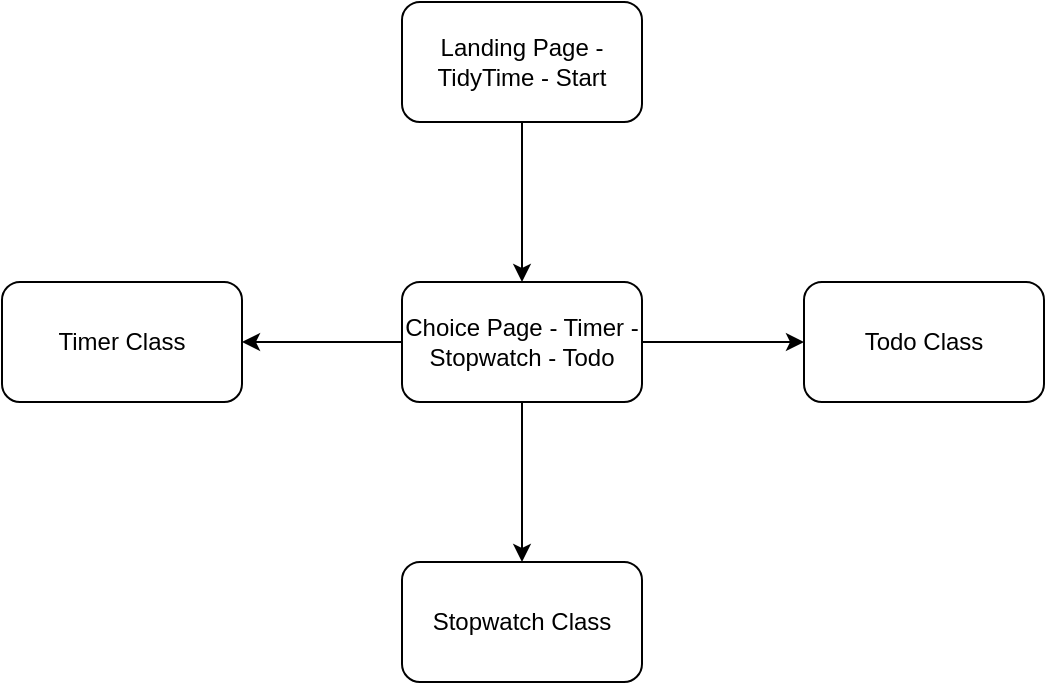 <mxfile version="24.9.2">
  <diagram name="Page-1" id="yfexSz4o3W-W5R2Zji1a">
    <mxGraphModel dx="1674" dy="784" grid="1" gridSize="10" guides="1" tooltips="1" connect="1" arrows="1" fold="1" page="1" pageScale="1" pageWidth="850" pageHeight="1100" math="0" shadow="0">
      <root>
        <mxCell id="0" />
        <mxCell id="1" parent="0" />
        <mxCell id="IPVnN4k0WHXBOFVn2Vio-3" value="" style="edgeStyle=orthogonalEdgeStyle;rounded=0;orthogonalLoop=1;jettySize=auto;html=1;" edge="1" parent="1" source="IPVnN4k0WHXBOFVn2Vio-1" target="IPVnN4k0WHXBOFVn2Vio-2">
          <mxGeometry relative="1" as="geometry" />
        </mxCell>
        <mxCell id="IPVnN4k0WHXBOFVn2Vio-1" value="Landing Page - TidyTime - Start" style="rounded=1;whiteSpace=wrap;html=1;" vertex="1" parent="1">
          <mxGeometry x="365" y="30" width="120" height="60" as="geometry" />
        </mxCell>
        <mxCell id="IPVnN4k0WHXBOFVn2Vio-5" value="" style="edgeStyle=orthogonalEdgeStyle;rounded=0;orthogonalLoop=1;jettySize=auto;html=1;" edge="1" parent="1" source="IPVnN4k0WHXBOFVn2Vio-2" target="IPVnN4k0WHXBOFVn2Vio-4">
          <mxGeometry relative="1" as="geometry" />
        </mxCell>
        <mxCell id="IPVnN4k0WHXBOFVn2Vio-7" value="" style="edgeStyle=orthogonalEdgeStyle;rounded=0;orthogonalLoop=1;jettySize=auto;html=1;" edge="1" parent="1" source="IPVnN4k0WHXBOFVn2Vio-2" target="IPVnN4k0WHXBOFVn2Vio-6">
          <mxGeometry relative="1" as="geometry" />
        </mxCell>
        <mxCell id="IPVnN4k0WHXBOFVn2Vio-9" value="" style="edgeStyle=orthogonalEdgeStyle;rounded=0;orthogonalLoop=1;jettySize=auto;html=1;" edge="1" parent="1" source="IPVnN4k0WHXBOFVn2Vio-2" target="IPVnN4k0WHXBOFVn2Vio-8">
          <mxGeometry relative="1" as="geometry" />
        </mxCell>
        <mxCell id="IPVnN4k0WHXBOFVn2Vio-2" value="Choice Page - Timer - Stopwatch - Todo" style="rounded=1;whiteSpace=wrap;html=1;" vertex="1" parent="1">
          <mxGeometry x="365" y="170" width="120" height="60" as="geometry" />
        </mxCell>
        <mxCell id="IPVnN4k0WHXBOFVn2Vio-4" value="Timer Class" style="whiteSpace=wrap;html=1;rounded=1;" vertex="1" parent="1">
          <mxGeometry x="165" y="170" width="120" height="60" as="geometry" />
        </mxCell>
        <mxCell id="IPVnN4k0WHXBOFVn2Vio-6" value="Todo Class" style="whiteSpace=wrap;html=1;rounded=1;" vertex="1" parent="1">
          <mxGeometry x="566" y="170" width="120" height="60" as="geometry" />
        </mxCell>
        <mxCell id="IPVnN4k0WHXBOFVn2Vio-8" value="Stopwatch Class" style="whiteSpace=wrap;html=1;rounded=1;" vertex="1" parent="1">
          <mxGeometry x="365" y="310" width="120" height="60" as="geometry" />
        </mxCell>
      </root>
    </mxGraphModel>
  </diagram>
</mxfile>
